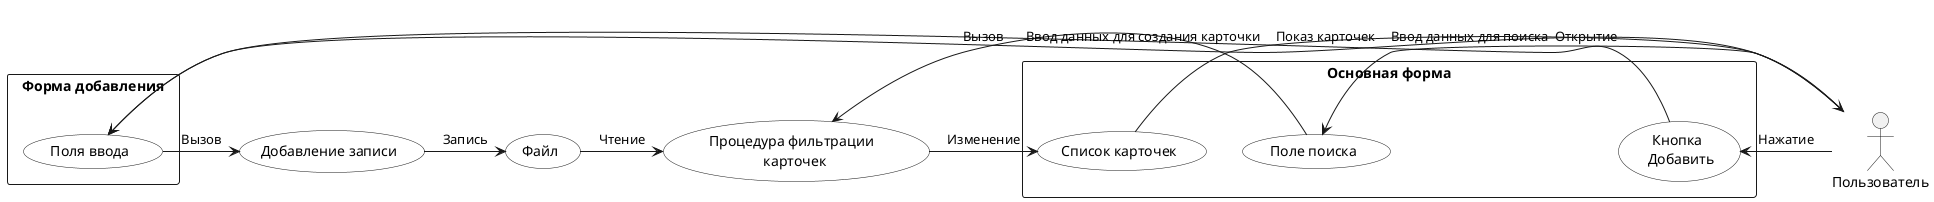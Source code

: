 @startuml

skinparam monochrome true
skinparam shadowing false
skinparam usecaseBackgroundColor transparent

Пользователь as user

(Файл) as file
(Процедура фильтрации \n карточек) as render
(Добавление записи) as concat


rectangle "Форма добавления" {
  (Поля ввода) as createForm
}

rectangle "Основная форма" {
  (Кнопка \n Добавить) as openbtn
  (Поле поиска) as search
  (Список карточек) as list
}

createForm -> concat : Вызов
openbtn -> createForm : Открытие

search -> render : Вызов
render -> list : Изменение

concat -> file : Запись
file -> render : Чтение

user -> createForm : Ввод данных для создания карточки
user -> search : Ввод данных для поиска
user -> openbtn : Нажатие
user <- list  : Показ карточек
@enduml
